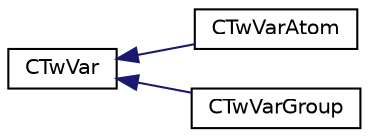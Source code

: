 digraph "Graphical Class Hierarchy"
{
  edge [fontname="Helvetica",fontsize="10",labelfontname="Helvetica",labelfontsize="10"];
  node [fontname="Helvetica",fontsize="10",shape=record];
  rankdir="LR";
  Node1 [label="CTwVar",height=0.2,width=0.4,color="black", fillcolor="white", style="filled",URL="$struct_c_tw_var.html"];
  Node1 -> Node2 [dir="back",color="midnightblue",fontsize="10",style="solid",fontname="Helvetica"];
  Node2 [label="CTwVarAtom",height=0.2,width=0.4,color="black", fillcolor="white", style="filled",URL="$struct_c_tw_var_atom.html"];
  Node1 -> Node3 [dir="back",color="midnightblue",fontsize="10",style="solid",fontname="Helvetica"];
  Node3 [label="CTwVarGroup",height=0.2,width=0.4,color="black", fillcolor="white", style="filled",URL="$struct_c_tw_var_group.html"];
}
